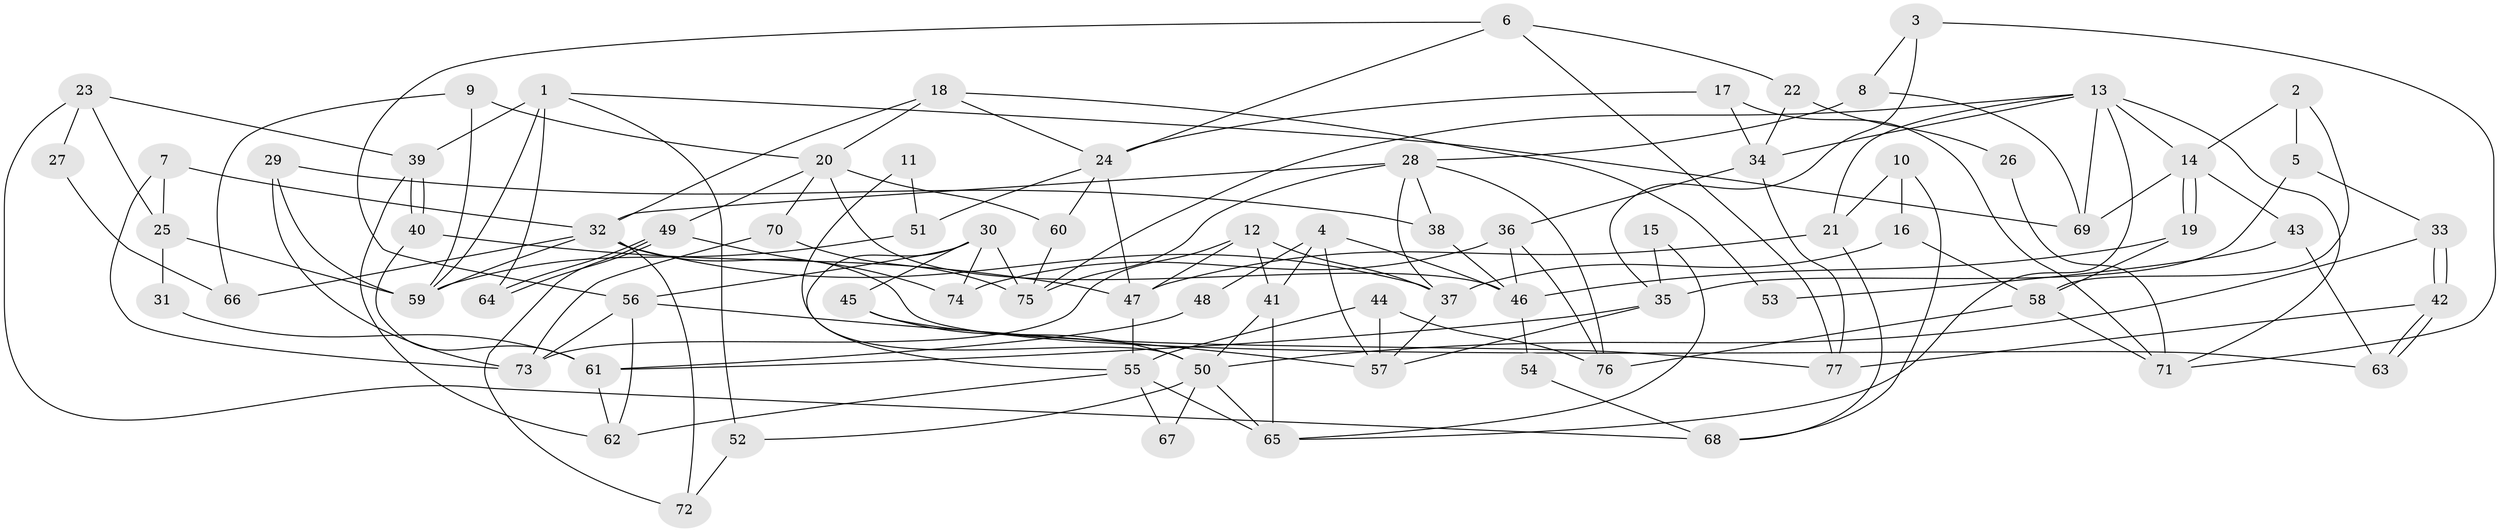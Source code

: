 // coarse degree distribution, {7: 0.07547169811320754, 4: 0.2641509433962264, 3: 0.24528301886792453, 6: 0.11320754716981132, 8: 0.05660377358490566, 5: 0.11320754716981132, 9: 0.05660377358490566, 2: 0.07547169811320754}
// Generated by graph-tools (version 1.1) at 2025/52/02/27/25 19:52:06]
// undirected, 77 vertices, 154 edges
graph export_dot {
graph [start="1"]
  node [color=gray90,style=filled];
  1;
  2;
  3;
  4;
  5;
  6;
  7;
  8;
  9;
  10;
  11;
  12;
  13;
  14;
  15;
  16;
  17;
  18;
  19;
  20;
  21;
  22;
  23;
  24;
  25;
  26;
  27;
  28;
  29;
  30;
  31;
  32;
  33;
  34;
  35;
  36;
  37;
  38;
  39;
  40;
  41;
  42;
  43;
  44;
  45;
  46;
  47;
  48;
  49;
  50;
  51;
  52;
  53;
  54;
  55;
  56;
  57;
  58;
  59;
  60;
  61;
  62;
  63;
  64;
  65;
  66;
  67;
  68;
  69;
  70;
  71;
  72;
  73;
  74;
  75;
  76;
  77;
  1 -- 39;
  1 -- 69;
  1 -- 52;
  1 -- 59;
  1 -- 64;
  2 -- 14;
  2 -- 58;
  2 -- 5;
  3 -- 8;
  3 -- 71;
  3 -- 35;
  4 -- 41;
  4 -- 46;
  4 -- 48;
  4 -- 57;
  5 -- 35;
  5 -- 33;
  6 -- 56;
  6 -- 77;
  6 -- 22;
  6 -- 24;
  7 -- 32;
  7 -- 73;
  7 -- 25;
  8 -- 28;
  8 -- 69;
  9 -- 20;
  9 -- 59;
  9 -- 66;
  10 -- 16;
  10 -- 68;
  10 -- 21;
  11 -- 50;
  11 -- 51;
  12 -- 37;
  12 -- 47;
  12 -- 41;
  12 -- 73;
  13 -- 75;
  13 -- 65;
  13 -- 14;
  13 -- 21;
  13 -- 34;
  13 -- 69;
  13 -- 71;
  14 -- 19;
  14 -- 19;
  14 -- 43;
  14 -- 69;
  15 -- 65;
  15 -- 35;
  16 -- 58;
  16 -- 37;
  17 -- 71;
  17 -- 24;
  17 -- 34;
  18 -- 24;
  18 -- 32;
  18 -- 20;
  18 -- 53;
  19 -- 46;
  19 -- 58;
  20 -- 49;
  20 -- 46;
  20 -- 60;
  20 -- 70;
  21 -- 47;
  21 -- 68;
  22 -- 34;
  22 -- 26;
  23 -- 25;
  23 -- 39;
  23 -- 27;
  23 -- 68;
  24 -- 47;
  24 -- 51;
  24 -- 60;
  25 -- 59;
  25 -- 31;
  26 -- 71;
  27 -- 66;
  28 -- 76;
  28 -- 32;
  28 -- 37;
  28 -- 38;
  28 -- 75;
  29 -- 73;
  29 -- 59;
  29 -- 38;
  30 -- 75;
  30 -- 45;
  30 -- 55;
  30 -- 56;
  30 -- 74;
  31 -- 61;
  32 -- 37;
  32 -- 72;
  32 -- 59;
  32 -- 63;
  32 -- 66;
  33 -- 42;
  33 -- 42;
  33 -- 50;
  34 -- 36;
  34 -- 77;
  35 -- 57;
  35 -- 61;
  36 -- 46;
  36 -- 74;
  36 -- 76;
  37 -- 57;
  38 -- 46;
  39 -- 40;
  39 -- 40;
  39 -- 62;
  40 -- 47;
  40 -- 61;
  41 -- 65;
  41 -- 50;
  42 -- 63;
  42 -- 63;
  42 -- 77;
  43 -- 63;
  43 -- 53;
  44 -- 55;
  44 -- 57;
  44 -- 76;
  45 -- 77;
  45 -- 50;
  46 -- 54;
  47 -- 55;
  48 -- 61;
  49 -- 64;
  49 -- 64;
  49 -- 74;
  49 -- 72;
  50 -- 52;
  50 -- 65;
  50 -- 67;
  51 -- 59;
  52 -- 72;
  54 -- 68;
  55 -- 62;
  55 -- 65;
  55 -- 67;
  56 -- 73;
  56 -- 57;
  56 -- 62;
  58 -- 76;
  58 -- 71;
  60 -- 75;
  61 -- 62;
  70 -- 75;
  70 -- 73;
}
